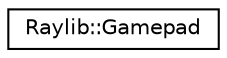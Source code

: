 digraph "Graphical Class Hierarchy"
{
 // LATEX_PDF_SIZE
  edge [fontname="Helvetica",fontsize="10",labelfontname="Helvetica",labelfontsize="10"];
  node [fontname="Helvetica",fontsize="10",shape=record];
  rankdir="LR";
  Node0 [label="Raylib::Gamepad",height=0.2,width=0.4,color="black", fillcolor="white", style="filled",URL="$class_raylib_1_1_gamepad.html",tooltip=" "];
}
